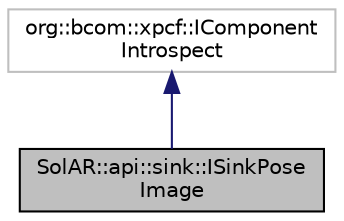 digraph "SolAR::api::sink::ISinkPoseImage"
{
 // LATEX_PDF_SIZE
  edge [fontname="Helvetica",fontsize="10",labelfontname="Helvetica",labelfontsize="10"];
  node [fontname="Helvetica",fontsize="10",shape=record];
  Node1 [label="SolAR::api::sink::ISinkPose\lImage",height=0.2,width=0.4,color="black", fillcolor="grey75", style="filled", fontcolor="black",tooltip="A Sink for a synchronized pose and image useful for AR video see-through pipelines...."];
  Node2 -> Node1 [dir="back",color="midnightblue",fontsize="10",style="solid",fontname="Helvetica"];
  Node2 [label="org::bcom::xpcf::IComponent\lIntrospect",height=0.2,width=0.4,color="grey75", fillcolor="white", style="filled",tooltip=" "];
}
